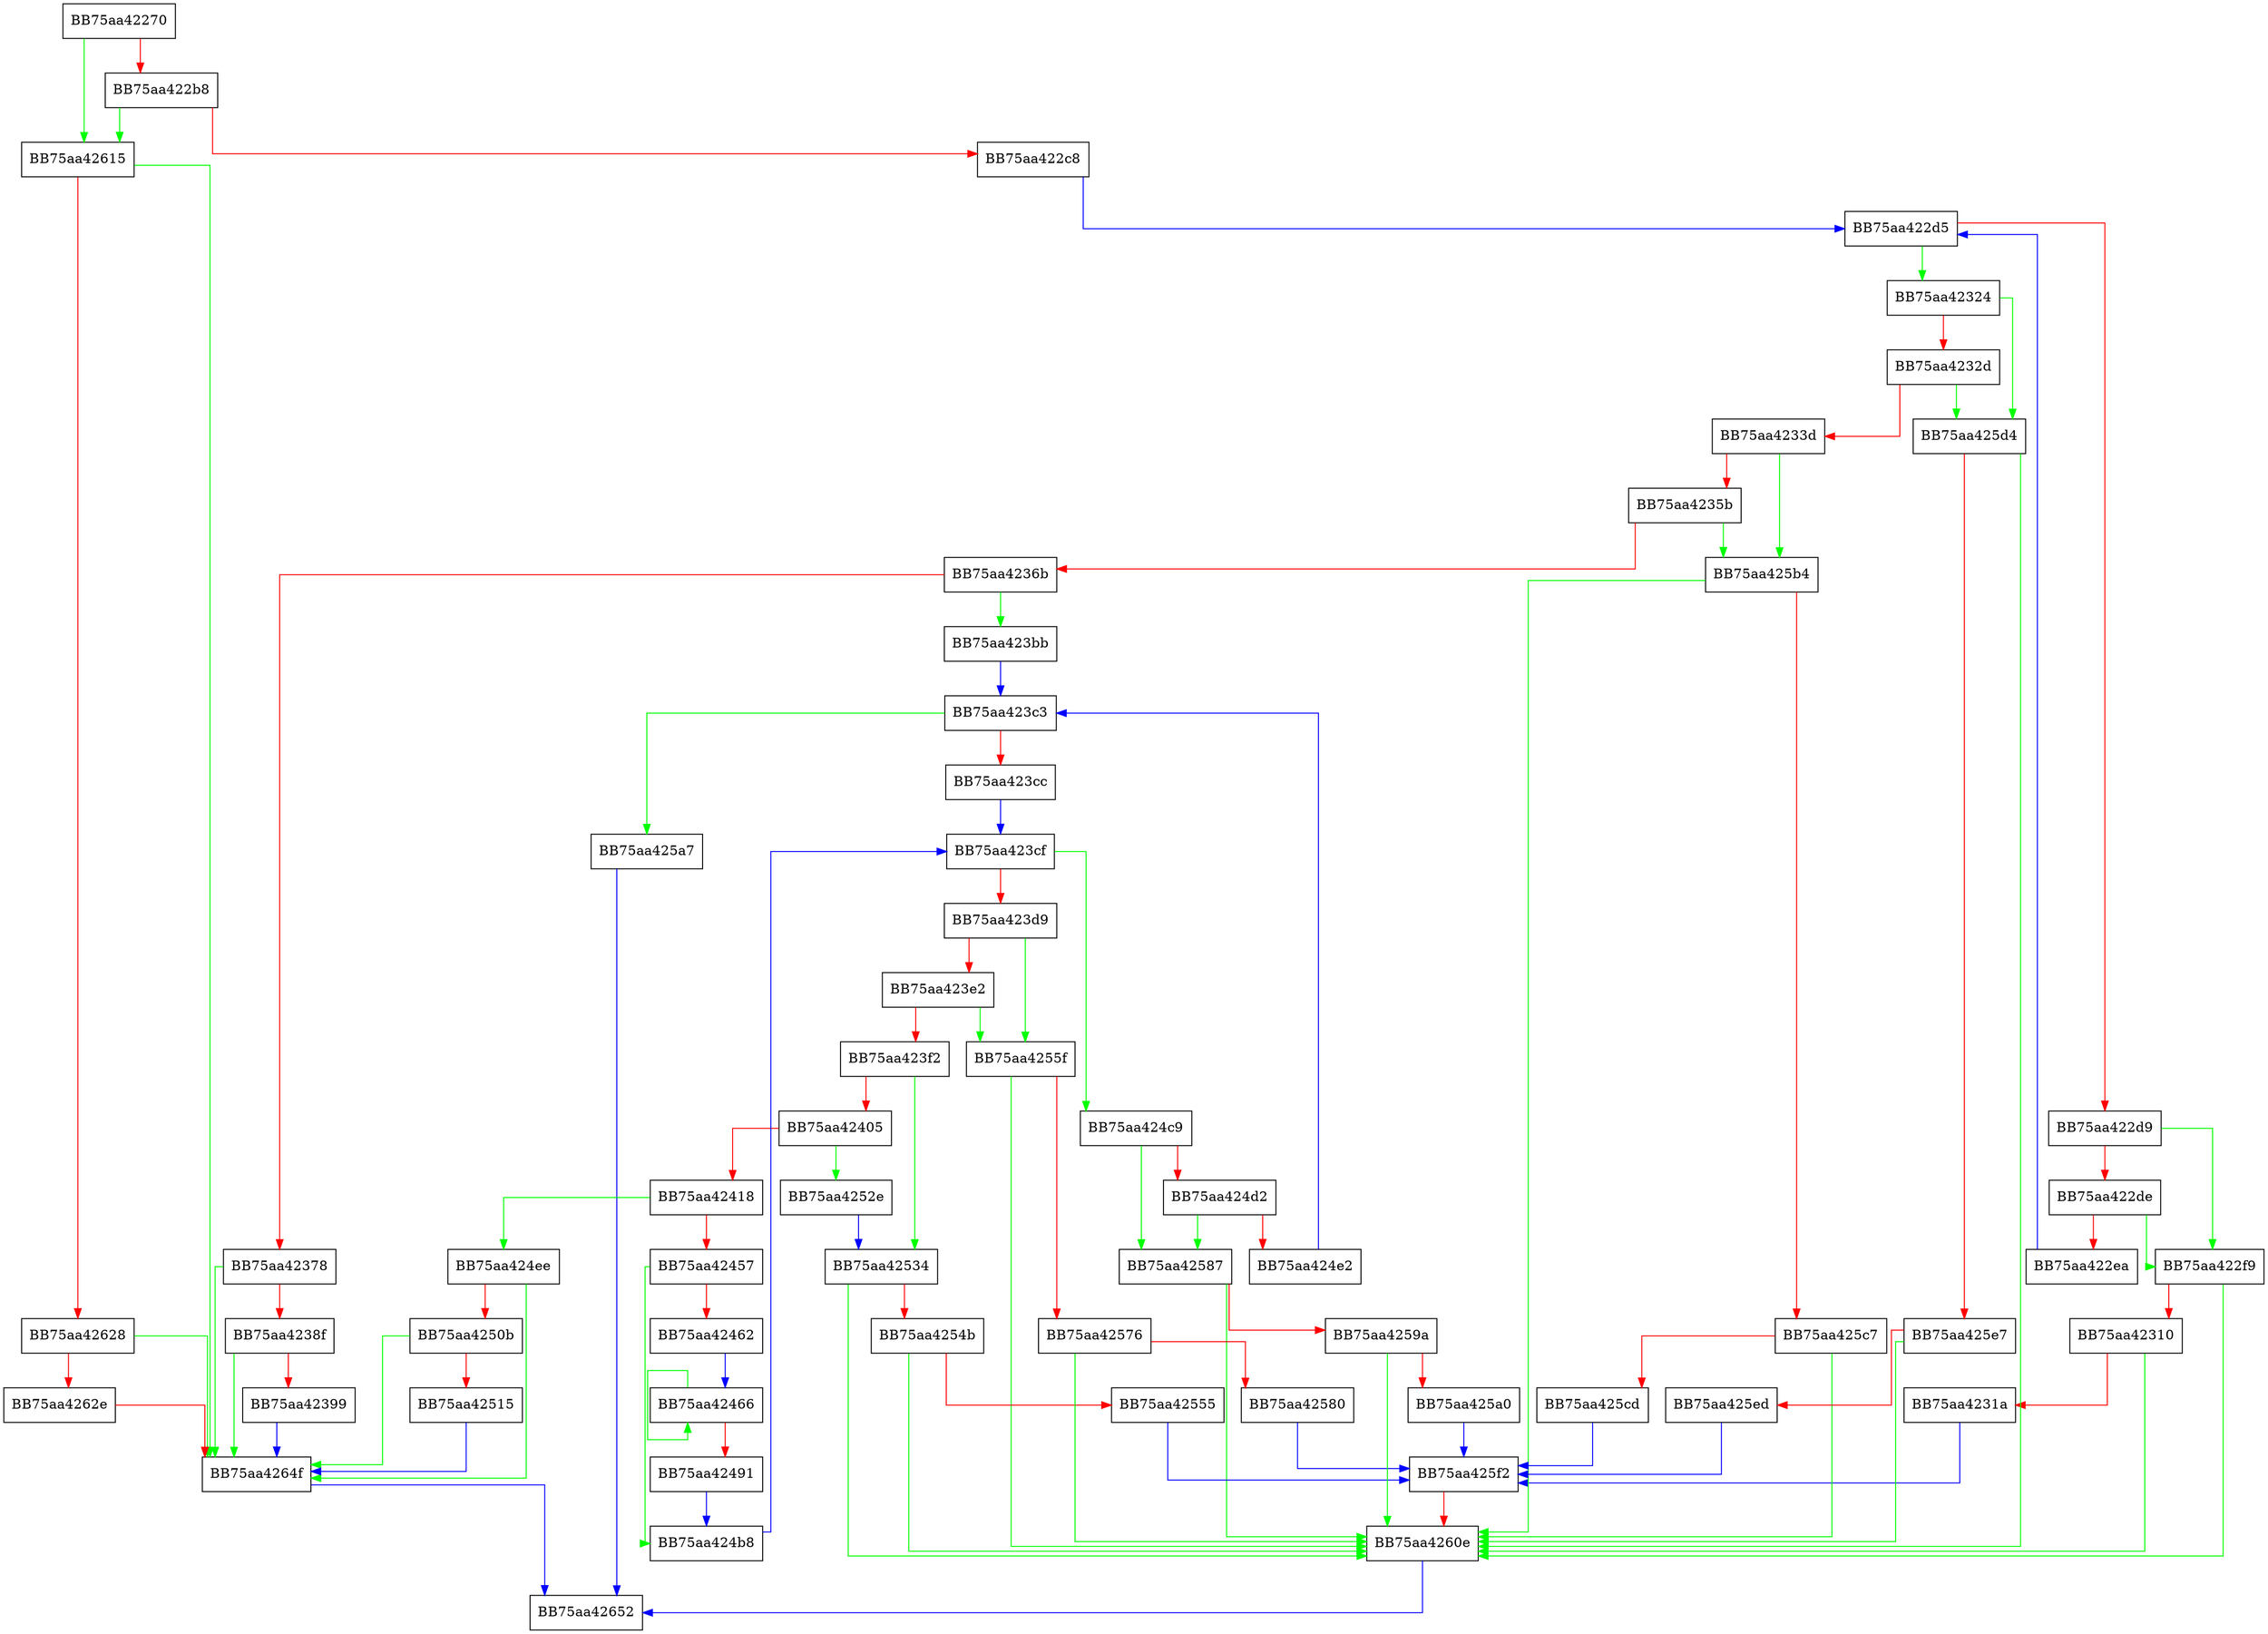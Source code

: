 digraph X5_ParseDirectoryStream {
  node [shape="box"];
  graph [splines=ortho];
  BB75aa42270 -> BB75aa42615 [color="green"];
  BB75aa42270 -> BB75aa422b8 [color="red"];
  BB75aa422b8 -> BB75aa42615 [color="green"];
  BB75aa422b8 -> BB75aa422c8 [color="red"];
  BB75aa422c8 -> BB75aa422d5 [color="blue"];
  BB75aa422d5 -> BB75aa42324 [color="green"];
  BB75aa422d5 -> BB75aa422d9 [color="red"];
  BB75aa422d9 -> BB75aa422f9 [color="green"];
  BB75aa422d9 -> BB75aa422de [color="red"];
  BB75aa422de -> BB75aa422f9 [color="green"];
  BB75aa422de -> BB75aa422ea [color="red"];
  BB75aa422ea -> BB75aa422d5 [color="blue"];
  BB75aa422f9 -> BB75aa4260e [color="green"];
  BB75aa422f9 -> BB75aa42310 [color="red"];
  BB75aa42310 -> BB75aa4260e [color="green"];
  BB75aa42310 -> BB75aa4231a [color="red"];
  BB75aa4231a -> BB75aa425f2 [color="blue"];
  BB75aa42324 -> BB75aa425d4 [color="green"];
  BB75aa42324 -> BB75aa4232d [color="red"];
  BB75aa4232d -> BB75aa425d4 [color="green"];
  BB75aa4232d -> BB75aa4233d [color="red"];
  BB75aa4233d -> BB75aa425b4 [color="green"];
  BB75aa4233d -> BB75aa4235b [color="red"];
  BB75aa4235b -> BB75aa425b4 [color="green"];
  BB75aa4235b -> BB75aa4236b [color="red"];
  BB75aa4236b -> BB75aa423bb [color="green"];
  BB75aa4236b -> BB75aa42378 [color="red"];
  BB75aa42378 -> BB75aa4264f [color="green"];
  BB75aa42378 -> BB75aa4238f [color="red"];
  BB75aa4238f -> BB75aa4264f [color="green"];
  BB75aa4238f -> BB75aa42399 [color="red"];
  BB75aa42399 -> BB75aa4264f [color="blue"];
  BB75aa423bb -> BB75aa423c3 [color="blue"];
  BB75aa423c3 -> BB75aa425a7 [color="green"];
  BB75aa423c3 -> BB75aa423cc [color="red"];
  BB75aa423cc -> BB75aa423cf [color="blue"];
  BB75aa423cf -> BB75aa424c9 [color="green"];
  BB75aa423cf -> BB75aa423d9 [color="red"];
  BB75aa423d9 -> BB75aa4255f [color="green"];
  BB75aa423d9 -> BB75aa423e2 [color="red"];
  BB75aa423e2 -> BB75aa4255f [color="green"];
  BB75aa423e2 -> BB75aa423f2 [color="red"];
  BB75aa423f2 -> BB75aa42534 [color="green"];
  BB75aa423f2 -> BB75aa42405 [color="red"];
  BB75aa42405 -> BB75aa4252e [color="green"];
  BB75aa42405 -> BB75aa42418 [color="red"];
  BB75aa42418 -> BB75aa424ee [color="green"];
  BB75aa42418 -> BB75aa42457 [color="red"];
  BB75aa42457 -> BB75aa424b8 [color="green"];
  BB75aa42457 -> BB75aa42462 [color="red"];
  BB75aa42462 -> BB75aa42466 [color="blue"];
  BB75aa42466 -> BB75aa42466 [color="green"];
  BB75aa42466 -> BB75aa42491 [color="red"];
  BB75aa42491 -> BB75aa424b8 [color="blue"];
  BB75aa424b8 -> BB75aa423cf [color="blue"];
  BB75aa424c9 -> BB75aa42587 [color="green"];
  BB75aa424c9 -> BB75aa424d2 [color="red"];
  BB75aa424d2 -> BB75aa42587 [color="green"];
  BB75aa424d2 -> BB75aa424e2 [color="red"];
  BB75aa424e2 -> BB75aa423c3 [color="blue"];
  BB75aa424ee -> BB75aa4264f [color="green"];
  BB75aa424ee -> BB75aa4250b [color="red"];
  BB75aa4250b -> BB75aa4264f [color="green"];
  BB75aa4250b -> BB75aa42515 [color="red"];
  BB75aa42515 -> BB75aa4264f [color="blue"];
  BB75aa4252e -> BB75aa42534 [color="blue"];
  BB75aa42534 -> BB75aa4260e [color="green"];
  BB75aa42534 -> BB75aa4254b [color="red"];
  BB75aa4254b -> BB75aa4260e [color="green"];
  BB75aa4254b -> BB75aa42555 [color="red"];
  BB75aa42555 -> BB75aa425f2 [color="blue"];
  BB75aa4255f -> BB75aa4260e [color="green"];
  BB75aa4255f -> BB75aa42576 [color="red"];
  BB75aa42576 -> BB75aa4260e [color="green"];
  BB75aa42576 -> BB75aa42580 [color="red"];
  BB75aa42580 -> BB75aa425f2 [color="blue"];
  BB75aa42587 -> BB75aa4260e [color="green"];
  BB75aa42587 -> BB75aa4259a [color="red"];
  BB75aa4259a -> BB75aa4260e [color="green"];
  BB75aa4259a -> BB75aa425a0 [color="red"];
  BB75aa425a0 -> BB75aa425f2 [color="blue"];
  BB75aa425a7 -> BB75aa42652 [color="blue"];
  BB75aa425b4 -> BB75aa4260e [color="green"];
  BB75aa425b4 -> BB75aa425c7 [color="red"];
  BB75aa425c7 -> BB75aa4260e [color="green"];
  BB75aa425c7 -> BB75aa425cd [color="red"];
  BB75aa425cd -> BB75aa425f2 [color="blue"];
  BB75aa425d4 -> BB75aa4260e [color="green"];
  BB75aa425d4 -> BB75aa425e7 [color="red"];
  BB75aa425e7 -> BB75aa4260e [color="green"];
  BB75aa425e7 -> BB75aa425ed [color="red"];
  BB75aa425ed -> BB75aa425f2 [color="blue"];
  BB75aa425f2 -> BB75aa4260e [color="red"];
  BB75aa4260e -> BB75aa42652 [color="blue"];
  BB75aa42615 -> BB75aa4264f [color="green"];
  BB75aa42615 -> BB75aa42628 [color="red"];
  BB75aa42628 -> BB75aa4264f [color="green"];
  BB75aa42628 -> BB75aa4262e [color="red"];
  BB75aa4262e -> BB75aa4264f [color="red"];
  BB75aa4264f -> BB75aa42652 [color="blue"];
}
